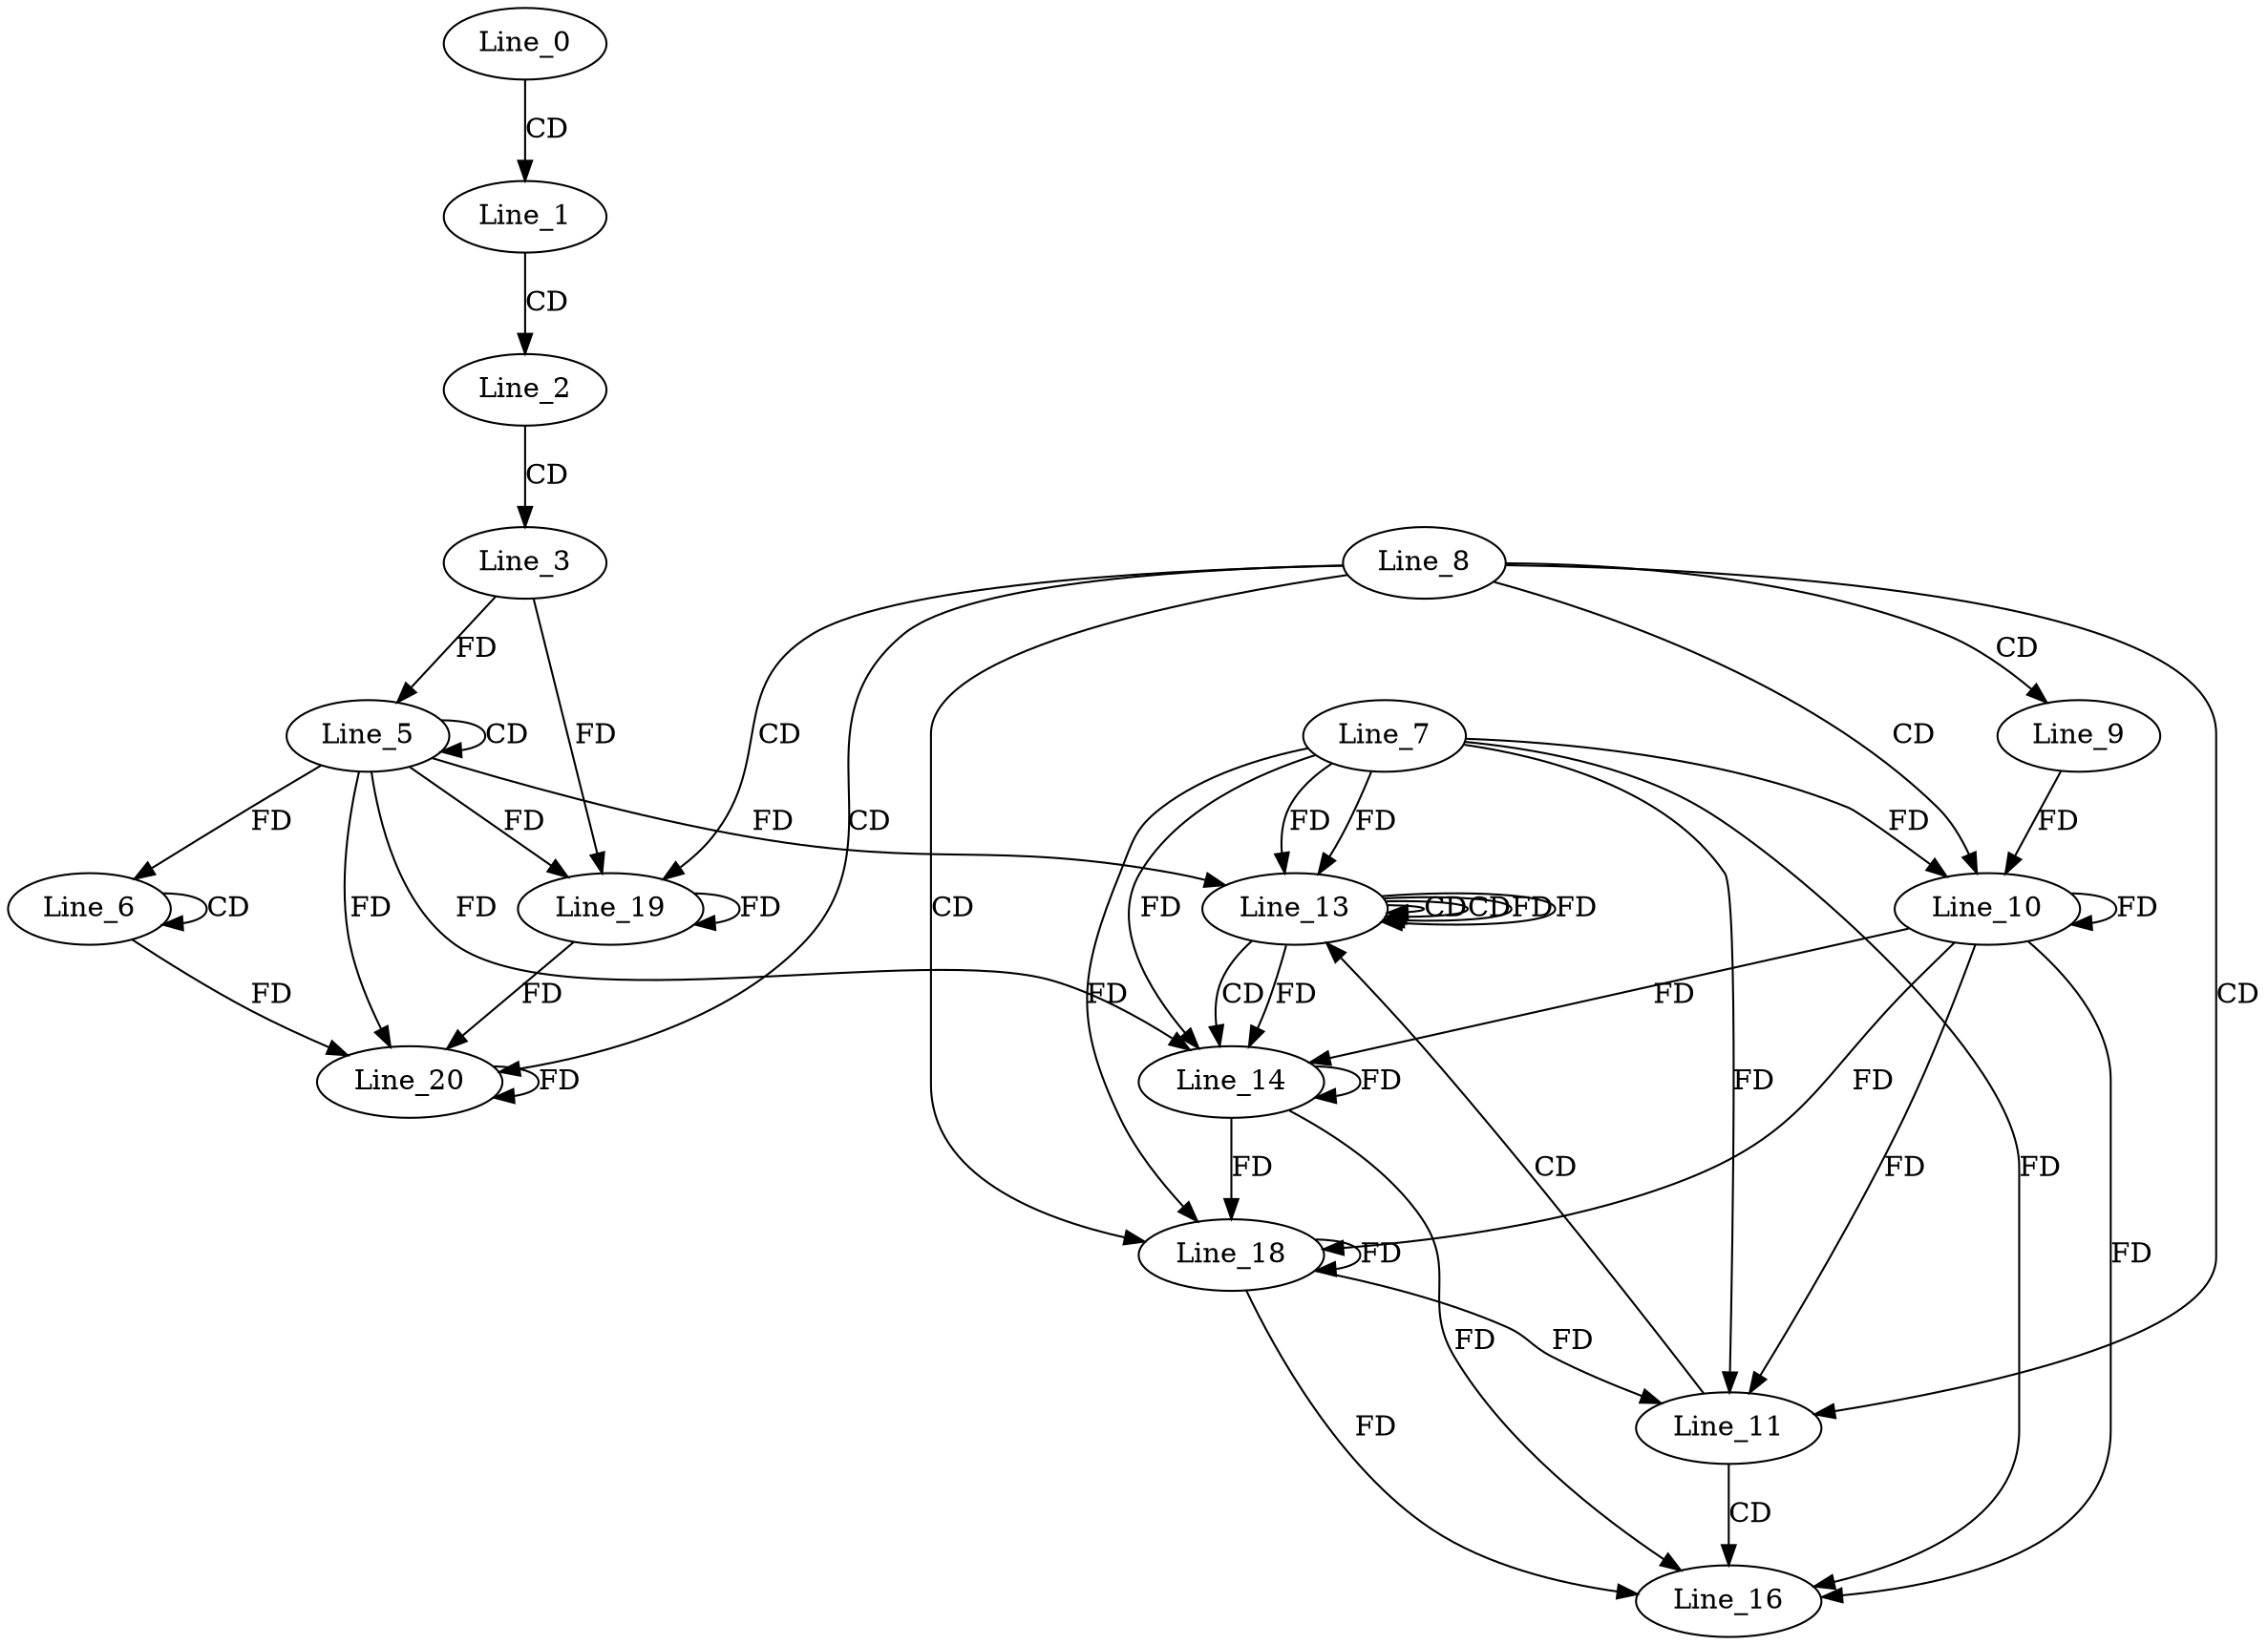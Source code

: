 digraph G {
  Line_0;
  Line_1;
  Line_2;
  Line_3;
  Line_5;
  Line_5;
  Line_6;
  Line_6;
  Line_8;
  Line_9;
  Line_10;
  Line_7;
  Line_11;
  Line_13;
  Line_13;
  Line_13;
  Line_13;
  Line_14;
  Line_14;
  Line_16;
  Line_18;
  Line_19;
  Line_19;
  Line_20;
  Line_20;
  Line_0 -> Line_1 [ label="CD" ];
  Line_1 -> Line_2 [ label="CD" ];
  Line_2 -> Line_3 [ label="CD" ];
  Line_5 -> Line_5 [ label="CD" ];
  Line_3 -> Line_5 [ label="FD" ];
  Line_6 -> Line_6 [ label="CD" ];
  Line_5 -> Line_6 [ label="FD" ];
  Line_8 -> Line_9 [ label="CD" ];
  Line_8 -> Line_10 [ label="CD" ];
  Line_10 -> Line_10 [ label="FD" ];
  Line_7 -> Line_10 [ label="FD" ];
  Line_9 -> Line_10 [ label="FD" ];
  Line_8 -> Line_11 [ label="CD" ];
  Line_10 -> Line_11 [ label="FD" ];
  Line_7 -> Line_11 [ label="FD" ];
  Line_11 -> Line_13 [ label="CD" ];
  Line_13 -> Line_13 [ label="CD" ];
  Line_7 -> Line_13 [ label="FD" ];
  Line_5 -> Line_13 [ label="FD" ];
  Line_13 -> Line_13 [ label="CD" ];
  Line_13 -> Line_13 [ label="FD" ];
  Line_7 -> Line_13 [ label="FD" ];
  Line_13 -> Line_14 [ label="CD" ];
  Line_14 -> Line_14 [ label="FD" ];
  Line_10 -> Line_14 [ label="FD" ];
  Line_7 -> Line_14 [ label="FD" ];
  Line_5 -> Line_14 [ label="FD" ];
  Line_13 -> Line_14 [ label="FD" ];
  Line_11 -> Line_16 [ label="CD" ];
  Line_14 -> Line_16 [ label="FD" ];
  Line_10 -> Line_16 [ label="FD" ];
  Line_7 -> Line_16 [ label="FD" ];
  Line_8 -> Line_18 [ label="CD" ];
  Line_14 -> Line_18 [ label="FD" ];
  Line_10 -> Line_18 [ label="FD" ];
  Line_18 -> Line_18 [ label="FD" ];
  Line_7 -> Line_18 [ label="FD" ];
  Line_8 -> Line_19 [ label="CD" ];
  Line_19 -> Line_19 [ label="FD" ];
  Line_5 -> Line_19 [ label="FD" ];
  Line_3 -> Line_19 [ label="FD" ];
  Line_8 -> Line_20 [ label="CD" ];
  Line_20 -> Line_20 [ label="FD" ];
  Line_6 -> Line_20 [ label="FD" ];
  Line_19 -> Line_20 [ label="FD" ];
  Line_5 -> Line_20 [ label="FD" ];
  Line_18 -> Line_11 [ label="FD" ];
  Line_18 -> Line_16 [ label="FD" ];
  Line_13 -> Line_13 [ label="FD" ];
}
